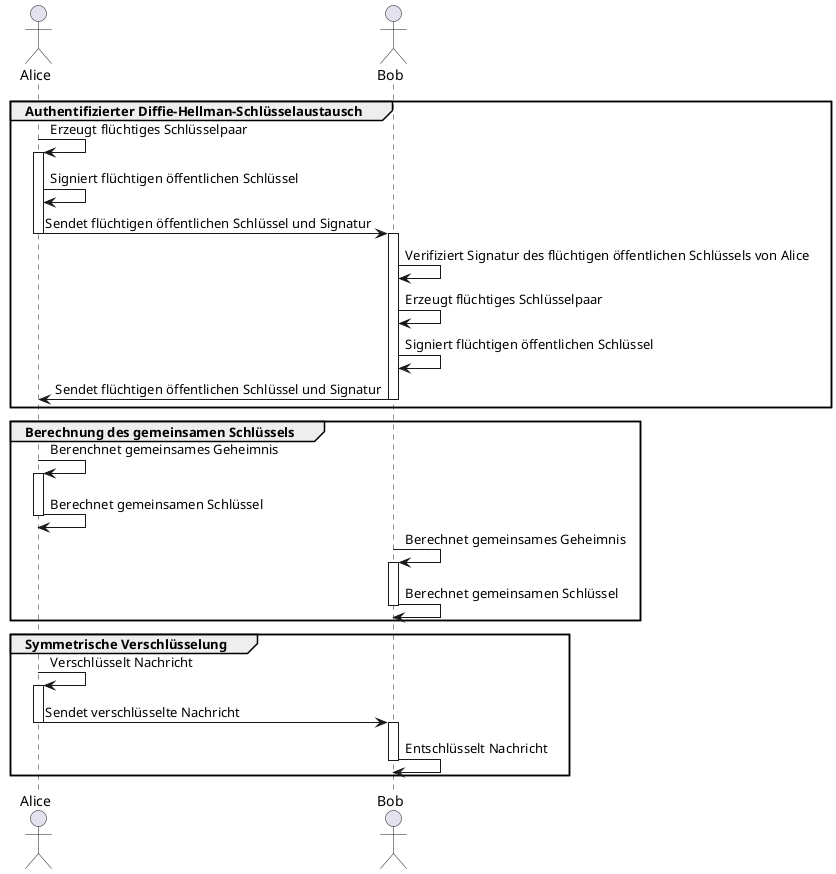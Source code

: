 @startuml
actor Alice
actor Bob

group Authentifizierter Diffie-Hellman-Schlüsselaustausch
    
    Alice -> Alice: Erzeugt flüchtiges Schlüsselpaar
    activate Alice
    Alice -> Alice: Signiert flüchtigen öffentlichen Schlüssel
    Alice -> Bob: Sendet flüchtigen öffentlichen Schlüssel und Signatur
    deactivate Alice

    activate Bob
    Bob -> Bob: Verifiziert Signatur des flüchtigen öffentlichen Schlüssels von Alice
    Bob -> Bob: Erzeugt flüchtiges Schlüsselpaar
    Bob -> Bob: Signiert flüchtigen öffentlichen Schlüssel
    Bob -> Alice: Sendet flüchtigen öffentlichen Schlüssel und Signatur
    deactivate Bob
end

group Berechnung des gemeinsamen Schlüssels
    
    Alice -> Alice: Berenchnet gemeinsames Geheimnis
    activate Alice
    Alice -> Alice: Berechnet gemeinsamen Schlüssel
    deactivate Alice

    
    Bob -> Bob: Berechnet gemeinsames Geheimnis
    activate Bob
    Bob -> Bob: Berechnet gemeinsamen Schlüssel
    deactivate Bob
end

group Symmetrische Verschlüsselung
    
    Alice -> Alice: Verschlüsselt Nachricht
    activate Alice
    Alice -> Bob: Sendet verschlüsselte Nachricht
    deactivate Alice

    activate Bob
    Bob -> Bob: Entschlüsselt Nachricht
    deactivate Bob
end

@enduml